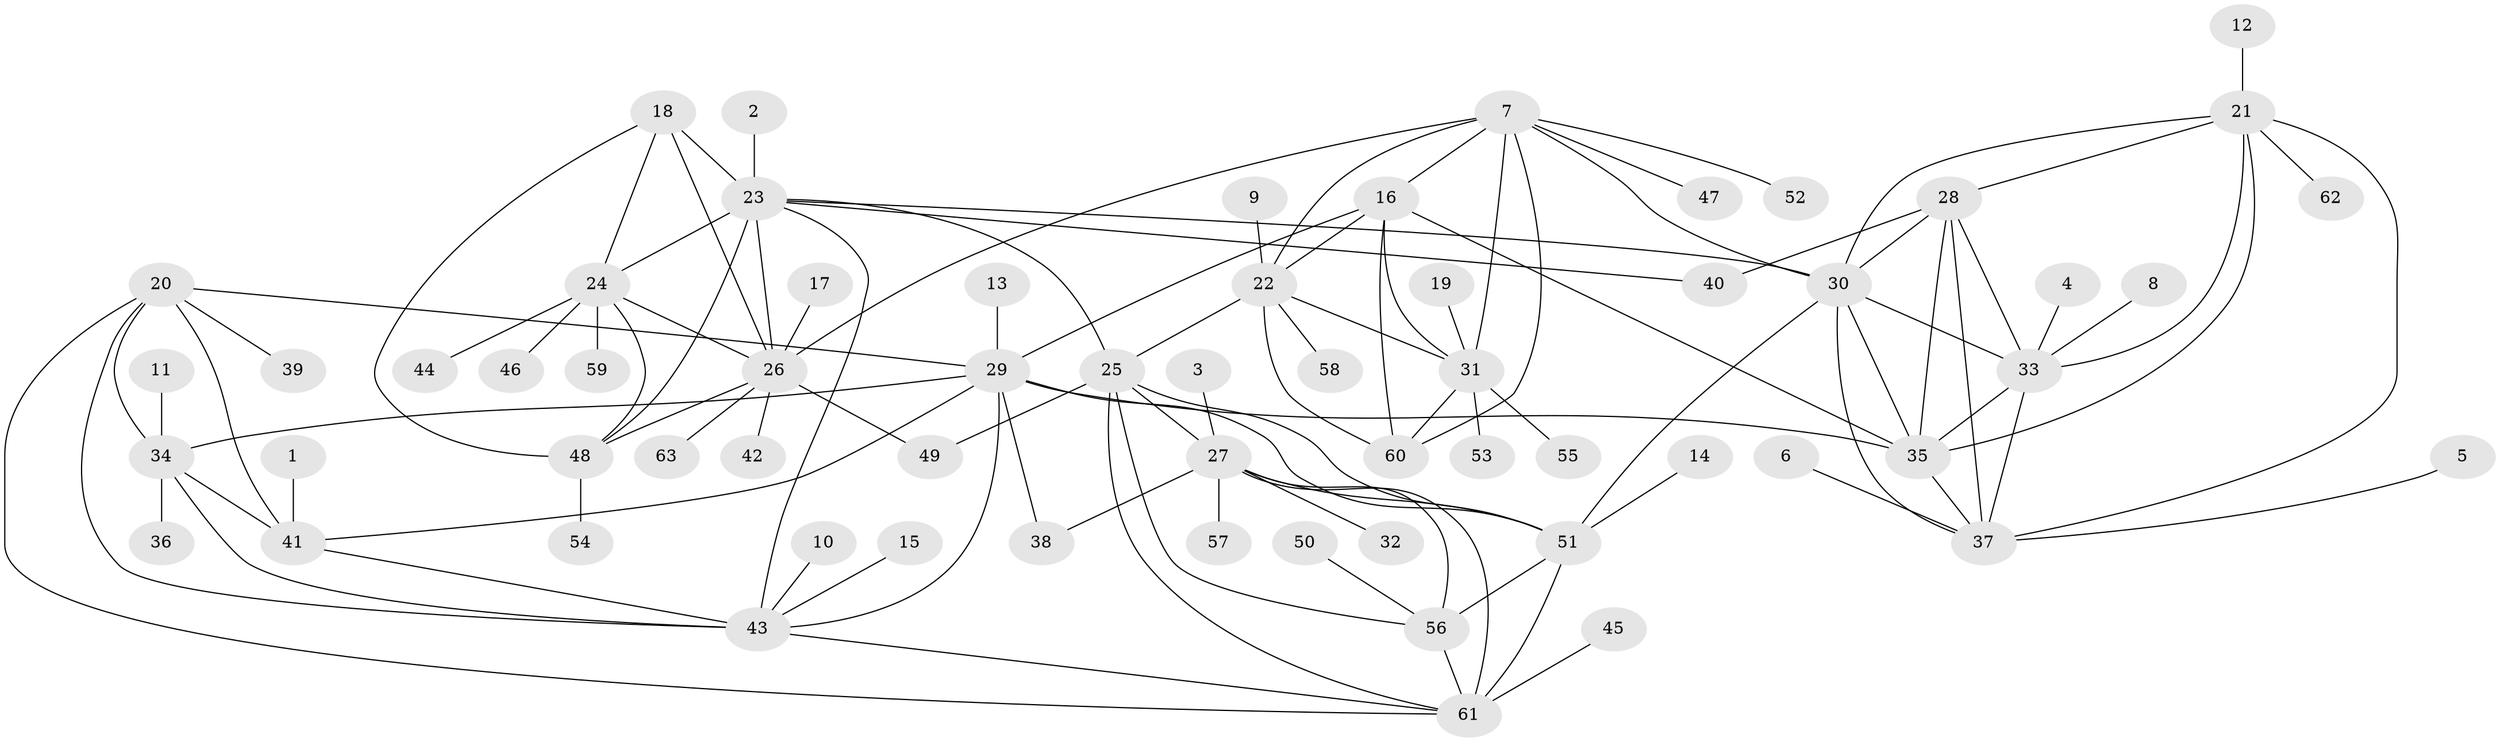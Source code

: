 // original degree distribution, {6: 0.024193548387096774, 9: 0.0967741935483871, 7: 0.03225806451612903, 10: 0.024193548387096774, 8: 0.03225806451612903, 11: 0.024193548387096774, 5: 0.008064516129032258, 2: 0.1774193548387097, 1: 0.5725806451612904, 3: 0.008064516129032258}
// Generated by graph-tools (version 1.1) at 2025/26/03/09/25 03:26:42]
// undirected, 63 vertices, 108 edges
graph export_dot {
graph [start="1"]
  node [color=gray90,style=filled];
  1;
  2;
  3;
  4;
  5;
  6;
  7;
  8;
  9;
  10;
  11;
  12;
  13;
  14;
  15;
  16;
  17;
  18;
  19;
  20;
  21;
  22;
  23;
  24;
  25;
  26;
  27;
  28;
  29;
  30;
  31;
  32;
  33;
  34;
  35;
  36;
  37;
  38;
  39;
  40;
  41;
  42;
  43;
  44;
  45;
  46;
  47;
  48;
  49;
  50;
  51;
  52;
  53;
  54;
  55;
  56;
  57;
  58;
  59;
  60;
  61;
  62;
  63;
  1 -- 41 [weight=1.0];
  2 -- 23 [weight=1.0];
  3 -- 27 [weight=1.0];
  4 -- 33 [weight=1.0];
  5 -- 37 [weight=1.0];
  6 -- 37 [weight=1.0];
  7 -- 16 [weight=2.0];
  7 -- 22 [weight=2.0];
  7 -- 26 [weight=1.0];
  7 -- 30 [weight=1.0];
  7 -- 31 [weight=2.0];
  7 -- 47 [weight=1.0];
  7 -- 52 [weight=1.0];
  7 -- 60 [weight=2.0];
  8 -- 33 [weight=1.0];
  9 -- 22 [weight=1.0];
  10 -- 43 [weight=1.0];
  11 -- 34 [weight=1.0];
  12 -- 21 [weight=1.0];
  13 -- 29 [weight=1.0];
  14 -- 51 [weight=1.0];
  15 -- 43 [weight=1.0];
  16 -- 22 [weight=1.0];
  16 -- 29 [weight=1.0];
  16 -- 31 [weight=1.0];
  16 -- 35 [weight=1.0];
  16 -- 60 [weight=1.0];
  17 -- 26 [weight=1.0];
  18 -- 23 [weight=2.0];
  18 -- 24 [weight=1.0];
  18 -- 26 [weight=1.0];
  18 -- 48 [weight=1.0];
  19 -- 31 [weight=1.0];
  20 -- 29 [weight=2.0];
  20 -- 34 [weight=2.0];
  20 -- 39 [weight=1.0];
  20 -- 41 [weight=2.0];
  20 -- 43 [weight=2.0];
  20 -- 61 [weight=1.0];
  21 -- 28 [weight=1.0];
  21 -- 30 [weight=1.0];
  21 -- 33 [weight=1.0];
  21 -- 35 [weight=1.0];
  21 -- 37 [weight=1.0];
  21 -- 62 [weight=1.0];
  22 -- 25 [weight=1.0];
  22 -- 31 [weight=1.0];
  22 -- 58 [weight=1.0];
  22 -- 60 [weight=1.0];
  23 -- 24 [weight=2.0];
  23 -- 25 [weight=1.0];
  23 -- 26 [weight=2.0];
  23 -- 30 [weight=1.0];
  23 -- 40 [weight=1.0];
  23 -- 43 [weight=2.0];
  23 -- 48 [weight=2.0];
  24 -- 26 [weight=1.0];
  24 -- 44 [weight=1.0];
  24 -- 46 [weight=1.0];
  24 -- 48 [weight=1.0];
  24 -- 59 [weight=1.0];
  25 -- 27 [weight=2.0];
  25 -- 49 [weight=1.0];
  25 -- 51 [weight=1.0];
  25 -- 56 [weight=1.0];
  25 -- 61 [weight=1.0];
  26 -- 42 [weight=1.0];
  26 -- 48 [weight=1.0];
  26 -- 49 [weight=1.0];
  26 -- 63 [weight=1.0];
  27 -- 32 [weight=1.0];
  27 -- 38 [weight=1.0];
  27 -- 51 [weight=2.0];
  27 -- 56 [weight=2.0];
  27 -- 57 [weight=1.0];
  27 -- 61 [weight=2.0];
  28 -- 30 [weight=1.0];
  28 -- 33 [weight=1.0];
  28 -- 35 [weight=1.0];
  28 -- 37 [weight=1.0];
  28 -- 40 [weight=1.0];
  29 -- 34 [weight=1.0];
  29 -- 35 [weight=1.0];
  29 -- 38 [weight=1.0];
  29 -- 41 [weight=1.0];
  29 -- 43 [weight=1.0];
  29 -- 51 [weight=1.0];
  30 -- 33 [weight=1.0];
  30 -- 35 [weight=1.0];
  30 -- 37 [weight=1.0];
  30 -- 51 [weight=1.0];
  31 -- 53 [weight=1.0];
  31 -- 55 [weight=1.0];
  31 -- 60 [weight=1.0];
  33 -- 35 [weight=1.0];
  33 -- 37 [weight=1.0];
  34 -- 36 [weight=1.0];
  34 -- 41 [weight=1.0];
  34 -- 43 [weight=1.0];
  35 -- 37 [weight=1.0];
  41 -- 43 [weight=1.0];
  43 -- 61 [weight=1.0];
  45 -- 61 [weight=1.0];
  48 -- 54 [weight=1.0];
  50 -- 56 [weight=1.0];
  51 -- 56 [weight=1.0];
  51 -- 61 [weight=1.0];
  56 -- 61 [weight=1.0];
}
